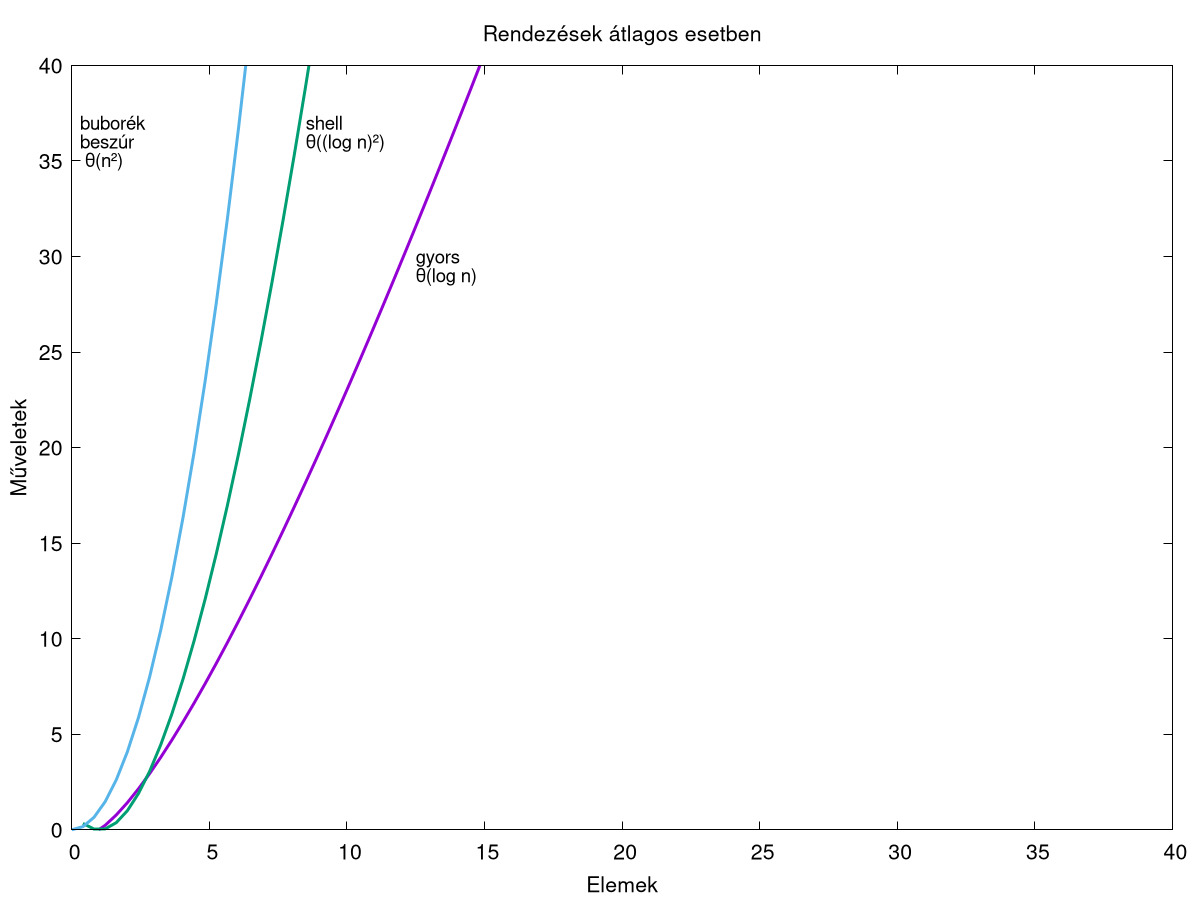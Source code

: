 set title "Rendezések átlagos esetben" font "Helvetica,16"
set xlabel "Elemek" font "Helvetica, 16"
set ylabel "Műveletek" font "Helvetica, 16"

set nokey

set tics font "Helvetica,16"
width = 3

set label "gyors\nθ(log n)" at first 12.5, first 30 font "Helvetica,14"
set label "shell\nθ((log n)²)" at first 8.5, first 37 font "Helvetica,14"
set label "buborék\nbeszúr\n θ(n²)" at first 0.3, first 37 font "Helvetica,14"

plot [0:40] [0:40] x*(log(x)) lw width, x*(log(x)**2) lw width, x**2 lw width
